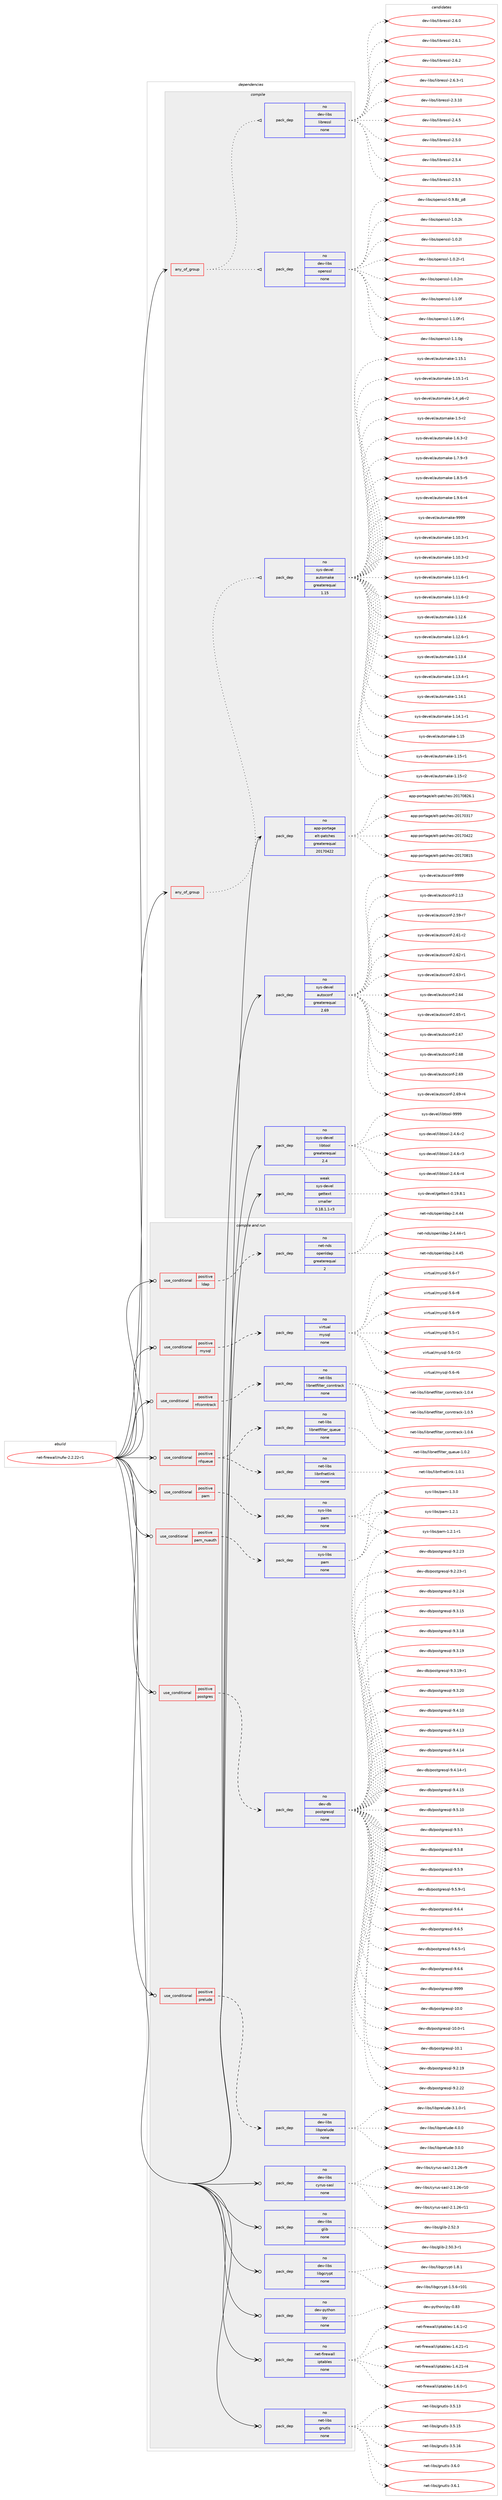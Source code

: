 digraph prolog {

# *************
# Graph options
# *************

newrank=true;
concentrate=true;
compound=true;
graph [rankdir=LR,fontname=Helvetica,fontsize=10,ranksep=1.5];#, ranksep=2.5, nodesep=0.2];
edge  [arrowhead=vee];
node  [fontname=Helvetica,fontsize=10];

# **********
# The ebuild
# **********

subgraph cluster_leftcol {
color=gray;
rank=same;
label=<<i>ebuild</i>>;
id [label="net-firewall/nufw-2.2.22-r1", color=red, width=4, href="../net-firewall/nufw-2.2.22-r1.svg"];
}

# ****************
# The dependencies
# ****************

subgraph cluster_midcol {
color=gray;
label=<<i>dependencies</i>>;
subgraph cluster_compile {
fillcolor="#eeeeee";
style=filled;
label=<<i>compile</i>>;
subgraph any6572 {
dependency408982 [label=<<TABLE BORDER="0" CELLBORDER="1" CELLSPACING="0" CELLPADDING="4"><TR><TD CELLPADDING="10">any_of_group</TD></TR></TABLE>>, shape=none, color=red];subgraph pack301026 {
dependency408983 [label=<<TABLE BORDER="0" CELLBORDER="1" CELLSPACING="0" CELLPADDING="4" WIDTH="220"><TR><TD ROWSPAN="6" CELLPADDING="30">pack_dep</TD></TR><TR><TD WIDTH="110">no</TD></TR><TR><TD>dev-libs</TD></TR><TR><TD>openssl</TD></TR><TR><TD>none</TD></TR><TR><TD></TD></TR></TABLE>>, shape=none, color=blue];
}
dependency408982:e -> dependency408983:w [weight=20,style="dotted",arrowhead="oinv"];
subgraph pack301027 {
dependency408984 [label=<<TABLE BORDER="0" CELLBORDER="1" CELLSPACING="0" CELLPADDING="4" WIDTH="220"><TR><TD ROWSPAN="6" CELLPADDING="30">pack_dep</TD></TR><TR><TD WIDTH="110">no</TD></TR><TR><TD>dev-libs</TD></TR><TR><TD>libressl</TD></TR><TR><TD>none</TD></TR><TR><TD></TD></TR></TABLE>>, shape=none, color=blue];
}
dependency408982:e -> dependency408984:w [weight=20,style="dotted",arrowhead="oinv"];
}
id:e -> dependency408982:w [weight=20,style="solid",arrowhead="vee"];
subgraph any6573 {
dependency408985 [label=<<TABLE BORDER="0" CELLBORDER="1" CELLSPACING="0" CELLPADDING="4"><TR><TD CELLPADDING="10">any_of_group</TD></TR></TABLE>>, shape=none, color=red];subgraph pack301028 {
dependency408986 [label=<<TABLE BORDER="0" CELLBORDER="1" CELLSPACING="0" CELLPADDING="4" WIDTH="220"><TR><TD ROWSPAN="6" CELLPADDING="30">pack_dep</TD></TR><TR><TD WIDTH="110">no</TD></TR><TR><TD>sys-devel</TD></TR><TR><TD>automake</TD></TR><TR><TD>greaterequal</TD></TR><TR><TD>1.15</TD></TR></TABLE>>, shape=none, color=blue];
}
dependency408985:e -> dependency408986:w [weight=20,style="dotted",arrowhead="oinv"];
}
id:e -> dependency408985:w [weight=20,style="solid",arrowhead="vee"];
subgraph pack301029 {
dependency408987 [label=<<TABLE BORDER="0" CELLBORDER="1" CELLSPACING="0" CELLPADDING="4" WIDTH="220"><TR><TD ROWSPAN="6" CELLPADDING="30">pack_dep</TD></TR><TR><TD WIDTH="110">no</TD></TR><TR><TD>app-portage</TD></TR><TR><TD>elt-patches</TD></TR><TR><TD>greaterequal</TD></TR><TR><TD>20170422</TD></TR></TABLE>>, shape=none, color=blue];
}
id:e -> dependency408987:w [weight=20,style="solid",arrowhead="vee"];
subgraph pack301030 {
dependency408988 [label=<<TABLE BORDER="0" CELLBORDER="1" CELLSPACING="0" CELLPADDING="4" WIDTH="220"><TR><TD ROWSPAN="6" CELLPADDING="30">pack_dep</TD></TR><TR><TD WIDTH="110">no</TD></TR><TR><TD>sys-devel</TD></TR><TR><TD>autoconf</TD></TR><TR><TD>greaterequal</TD></TR><TR><TD>2.69</TD></TR></TABLE>>, shape=none, color=blue];
}
id:e -> dependency408988:w [weight=20,style="solid",arrowhead="vee"];
subgraph pack301031 {
dependency408989 [label=<<TABLE BORDER="0" CELLBORDER="1" CELLSPACING="0" CELLPADDING="4" WIDTH="220"><TR><TD ROWSPAN="6" CELLPADDING="30">pack_dep</TD></TR><TR><TD WIDTH="110">no</TD></TR><TR><TD>sys-devel</TD></TR><TR><TD>libtool</TD></TR><TR><TD>greaterequal</TD></TR><TR><TD>2.4</TD></TR></TABLE>>, shape=none, color=blue];
}
id:e -> dependency408989:w [weight=20,style="solid",arrowhead="vee"];
subgraph pack301032 {
dependency408990 [label=<<TABLE BORDER="0" CELLBORDER="1" CELLSPACING="0" CELLPADDING="4" WIDTH="220"><TR><TD ROWSPAN="6" CELLPADDING="30">pack_dep</TD></TR><TR><TD WIDTH="110">weak</TD></TR><TR><TD>sys-devel</TD></TR><TR><TD>gettext</TD></TR><TR><TD>smaller</TD></TR><TR><TD>0.18.1.1-r3</TD></TR></TABLE>>, shape=none, color=blue];
}
id:e -> dependency408990:w [weight=20,style="solid",arrowhead="vee"];
}
subgraph cluster_compileandrun {
fillcolor="#eeeeee";
style=filled;
label=<<i>compile and run</i>>;
subgraph cond101196 {
dependency408991 [label=<<TABLE BORDER="0" CELLBORDER="1" CELLSPACING="0" CELLPADDING="4"><TR><TD ROWSPAN="3" CELLPADDING="10">use_conditional</TD></TR><TR><TD>positive</TD></TR><TR><TD>ldap</TD></TR></TABLE>>, shape=none, color=red];
subgraph pack301033 {
dependency408992 [label=<<TABLE BORDER="0" CELLBORDER="1" CELLSPACING="0" CELLPADDING="4" WIDTH="220"><TR><TD ROWSPAN="6" CELLPADDING="30">pack_dep</TD></TR><TR><TD WIDTH="110">no</TD></TR><TR><TD>net-nds</TD></TR><TR><TD>openldap</TD></TR><TR><TD>greaterequal</TD></TR><TR><TD>2</TD></TR></TABLE>>, shape=none, color=blue];
}
dependency408991:e -> dependency408992:w [weight=20,style="dashed",arrowhead="vee"];
}
id:e -> dependency408991:w [weight=20,style="solid",arrowhead="odotvee"];
subgraph cond101197 {
dependency408993 [label=<<TABLE BORDER="0" CELLBORDER="1" CELLSPACING="0" CELLPADDING="4"><TR><TD ROWSPAN="3" CELLPADDING="10">use_conditional</TD></TR><TR><TD>positive</TD></TR><TR><TD>mysql</TD></TR></TABLE>>, shape=none, color=red];
subgraph pack301034 {
dependency408994 [label=<<TABLE BORDER="0" CELLBORDER="1" CELLSPACING="0" CELLPADDING="4" WIDTH="220"><TR><TD ROWSPAN="6" CELLPADDING="30">pack_dep</TD></TR><TR><TD WIDTH="110">no</TD></TR><TR><TD>virtual</TD></TR><TR><TD>mysql</TD></TR><TR><TD>none</TD></TR><TR><TD></TD></TR></TABLE>>, shape=none, color=blue];
}
dependency408993:e -> dependency408994:w [weight=20,style="dashed",arrowhead="vee"];
}
id:e -> dependency408993:w [weight=20,style="solid",arrowhead="odotvee"];
subgraph cond101198 {
dependency408995 [label=<<TABLE BORDER="0" CELLBORDER="1" CELLSPACING="0" CELLPADDING="4"><TR><TD ROWSPAN="3" CELLPADDING="10">use_conditional</TD></TR><TR><TD>positive</TD></TR><TR><TD>nfconntrack</TD></TR></TABLE>>, shape=none, color=red];
subgraph pack301035 {
dependency408996 [label=<<TABLE BORDER="0" CELLBORDER="1" CELLSPACING="0" CELLPADDING="4" WIDTH="220"><TR><TD ROWSPAN="6" CELLPADDING="30">pack_dep</TD></TR><TR><TD WIDTH="110">no</TD></TR><TR><TD>net-libs</TD></TR><TR><TD>libnetfilter_conntrack</TD></TR><TR><TD>none</TD></TR><TR><TD></TD></TR></TABLE>>, shape=none, color=blue];
}
dependency408995:e -> dependency408996:w [weight=20,style="dashed",arrowhead="vee"];
}
id:e -> dependency408995:w [weight=20,style="solid",arrowhead="odotvee"];
subgraph cond101199 {
dependency408997 [label=<<TABLE BORDER="0" CELLBORDER="1" CELLSPACING="0" CELLPADDING="4"><TR><TD ROWSPAN="3" CELLPADDING="10">use_conditional</TD></TR><TR><TD>positive</TD></TR><TR><TD>nfqueue</TD></TR></TABLE>>, shape=none, color=red];
subgraph pack301036 {
dependency408998 [label=<<TABLE BORDER="0" CELLBORDER="1" CELLSPACING="0" CELLPADDING="4" WIDTH="220"><TR><TD ROWSPAN="6" CELLPADDING="30">pack_dep</TD></TR><TR><TD WIDTH="110">no</TD></TR><TR><TD>net-libs</TD></TR><TR><TD>libnfnetlink</TD></TR><TR><TD>none</TD></TR><TR><TD></TD></TR></TABLE>>, shape=none, color=blue];
}
dependency408997:e -> dependency408998:w [weight=20,style="dashed",arrowhead="vee"];
subgraph pack301037 {
dependency408999 [label=<<TABLE BORDER="0" CELLBORDER="1" CELLSPACING="0" CELLPADDING="4" WIDTH="220"><TR><TD ROWSPAN="6" CELLPADDING="30">pack_dep</TD></TR><TR><TD WIDTH="110">no</TD></TR><TR><TD>net-libs</TD></TR><TR><TD>libnetfilter_queue</TD></TR><TR><TD>none</TD></TR><TR><TD></TD></TR></TABLE>>, shape=none, color=blue];
}
dependency408997:e -> dependency408999:w [weight=20,style="dashed",arrowhead="vee"];
}
id:e -> dependency408997:w [weight=20,style="solid",arrowhead="odotvee"];
subgraph cond101200 {
dependency409000 [label=<<TABLE BORDER="0" CELLBORDER="1" CELLSPACING="0" CELLPADDING="4"><TR><TD ROWSPAN="3" CELLPADDING="10">use_conditional</TD></TR><TR><TD>positive</TD></TR><TR><TD>pam</TD></TR></TABLE>>, shape=none, color=red];
subgraph pack301038 {
dependency409001 [label=<<TABLE BORDER="0" CELLBORDER="1" CELLSPACING="0" CELLPADDING="4" WIDTH="220"><TR><TD ROWSPAN="6" CELLPADDING="30">pack_dep</TD></TR><TR><TD WIDTH="110">no</TD></TR><TR><TD>sys-libs</TD></TR><TR><TD>pam</TD></TR><TR><TD>none</TD></TR><TR><TD></TD></TR></TABLE>>, shape=none, color=blue];
}
dependency409000:e -> dependency409001:w [weight=20,style="dashed",arrowhead="vee"];
}
id:e -> dependency409000:w [weight=20,style="solid",arrowhead="odotvee"];
subgraph cond101201 {
dependency409002 [label=<<TABLE BORDER="0" CELLBORDER="1" CELLSPACING="0" CELLPADDING="4"><TR><TD ROWSPAN="3" CELLPADDING="10">use_conditional</TD></TR><TR><TD>positive</TD></TR><TR><TD>pam_nuauth</TD></TR></TABLE>>, shape=none, color=red];
subgraph pack301039 {
dependency409003 [label=<<TABLE BORDER="0" CELLBORDER="1" CELLSPACING="0" CELLPADDING="4" WIDTH="220"><TR><TD ROWSPAN="6" CELLPADDING="30">pack_dep</TD></TR><TR><TD WIDTH="110">no</TD></TR><TR><TD>sys-libs</TD></TR><TR><TD>pam</TD></TR><TR><TD>none</TD></TR><TR><TD></TD></TR></TABLE>>, shape=none, color=blue];
}
dependency409002:e -> dependency409003:w [weight=20,style="dashed",arrowhead="vee"];
}
id:e -> dependency409002:w [weight=20,style="solid",arrowhead="odotvee"];
subgraph cond101202 {
dependency409004 [label=<<TABLE BORDER="0" CELLBORDER="1" CELLSPACING="0" CELLPADDING="4"><TR><TD ROWSPAN="3" CELLPADDING="10">use_conditional</TD></TR><TR><TD>positive</TD></TR><TR><TD>postgres</TD></TR></TABLE>>, shape=none, color=red];
subgraph pack301040 {
dependency409005 [label=<<TABLE BORDER="0" CELLBORDER="1" CELLSPACING="0" CELLPADDING="4" WIDTH="220"><TR><TD ROWSPAN="6" CELLPADDING="30">pack_dep</TD></TR><TR><TD WIDTH="110">no</TD></TR><TR><TD>dev-db</TD></TR><TR><TD>postgresql</TD></TR><TR><TD>none</TD></TR><TR><TD></TD></TR></TABLE>>, shape=none, color=blue];
}
dependency409004:e -> dependency409005:w [weight=20,style="dashed",arrowhead="vee"];
}
id:e -> dependency409004:w [weight=20,style="solid",arrowhead="odotvee"];
subgraph cond101203 {
dependency409006 [label=<<TABLE BORDER="0" CELLBORDER="1" CELLSPACING="0" CELLPADDING="4"><TR><TD ROWSPAN="3" CELLPADDING="10">use_conditional</TD></TR><TR><TD>positive</TD></TR><TR><TD>prelude</TD></TR></TABLE>>, shape=none, color=red];
subgraph pack301041 {
dependency409007 [label=<<TABLE BORDER="0" CELLBORDER="1" CELLSPACING="0" CELLPADDING="4" WIDTH="220"><TR><TD ROWSPAN="6" CELLPADDING="30">pack_dep</TD></TR><TR><TD WIDTH="110">no</TD></TR><TR><TD>dev-libs</TD></TR><TR><TD>libprelude</TD></TR><TR><TD>none</TD></TR><TR><TD></TD></TR></TABLE>>, shape=none, color=blue];
}
dependency409006:e -> dependency409007:w [weight=20,style="dashed",arrowhead="vee"];
}
id:e -> dependency409006:w [weight=20,style="solid",arrowhead="odotvee"];
subgraph pack301042 {
dependency409008 [label=<<TABLE BORDER="0" CELLBORDER="1" CELLSPACING="0" CELLPADDING="4" WIDTH="220"><TR><TD ROWSPAN="6" CELLPADDING="30">pack_dep</TD></TR><TR><TD WIDTH="110">no</TD></TR><TR><TD>dev-libs</TD></TR><TR><TD>cyrus-sasl</TD></TR><TR><TD>none</TD></TR><TR><TD></TD></TR></TABLE>>, shape=none, color=blue];
}
id:e -> dependency409008:w [weight=20,style="solid",arrowhead="odotvee"];
subgraph pack301043 {
dependency409009 [label=<<TABLE BORDER="0" CELLBORDER="1" CELLSPACING="0" CELLPADDING="4" WIDTH="220"><TR><TD ROWSPAN="6" CELLPADDING="30">pack_dep</TD></TR><TR><TD WIDTH="110">no</TD></TR><TR><TD>dev-libs</TD></TR><TR><TD>glib</TD></TR><TR><TD>none</TD></TR><TR><TD></TD></TR></TABLE>>, shape=none, color=blue];
}
id:e -> dependency409009:w [weight=20,style="solid",arrowhead="odotvee"];
subgraph pack301044 {
dependency409010 [label=<<TABLE BORDER="0" CELLBORDER="1" CELLSPACING="0" CELLPADDING="4" WIDTH="220"><TR><TD ROWSPAN="6" CELLPADDING="30">pack_dep</TD></TR><TR><TD WIDTH="110">no</TD></TR><TR><TD>dev-libs</TD></TR><TR><TD>libgcrypt</TD></TR><TR><TD>none</TD></TR><TR><TD></TD></TR></TABLE>>, shape=none, color=blue];
}
id:e -> dependency409010:w [weight=20,style="solid",arrowhead="odotvee"];
subgraph pack301045 {
dependency409011 [label=<<TABLE BORDER="0" CELLBORDER="1" CELLSPACING="0" CELLPADDING="4" WIDTH="220"><TR><TD ROWSPAN="6" CELLPADDING="30">pack_dep</TD></TR><TR><TD WIDTH="110">no</TD></TR><TR><TD>dev-python</TD></TR><TR><TD>ipy</TD></TR><TR><TD>none</TD></TR><TR><TD></TD></TR></TABLE>>, shape=none, color=blue];
}
id:e -> dependency409011:w [weight=20,style="solid",arrowhead="odotvee"];
subgraph pack301046 {
dependency409012 [label=<<TABLE BORDER="0" CELLBORDER="1" CELLSPACING="0" CELLPADDING="4" WIDTH="220"><TR><TD ROWSPAN="6" CELLPADDING="30">pack_dep</TD></TR><TR><TD WIDTH="110">no</TD></TR><TR><TD>net-firewall</TD></TR><TR><TD>iptables</TD></TR><TR><TD>none</TD></TR><TR><TD></TD></TR></TABLE>>, shape=none, color=blue];
}
id:e -> dependency409012:w [weight=20,style="solid",arrowhead="odotvee"];
subgraph pack301047 {
dependency409013 [label=<<TABLE BORDER="0" CELLBORDER="1" CELLSPACING="0" CELLPADDING="4" WIDTH="220"><TR><TD ROWSPAN="6" CELLPADDING="30">pack_dep</TD></TR><TR><TD WIDTH="110">no</TD></TR><TR><TD>net-libs</TD></TR><TR><TD>gnutls</TD></TR><TR><TD>none</TD></TR><TR><TD></TD></TR></TABLE>>, shape=none, color=blue];
}
id:e -> dependency409013:w [weight=20,style="solid",arrowhead="odotvee"];
}
subgraph cluster_run {
fillcolor="#eeeeee";
style=filled;
label=<<i>run</i>>;
}
}

# **************
# The candidates
# **************

subgraph cluster_choices {
rank=same;
color=gray;
label=<<i>candidates</i>>;

subgraph choice301026 {
color=black;
nodesep=1;
choice1001011184510810598115471111121011101151151084548465746561229511256 [label="dev-libs/openssl-0.9.8z_p8", color=red, width=4,href="../dev-libs/openssl-0.9.8z_p8.svg"];
choice100101118451081059811547111112101110115115108454946484650107 [label="dev-libs/openssl-1.0.2k", color=red, width=4,href="../dev-libs/openssl-1.0.2k.svg"];
choice100101118451081059811547111112101110115115108454946484650108 [label="dev-libs/openssl-1.0.2l", color=red, width=4,href="../dev-libs/openssl-1.0.2l.svg"];
choice1001011184510810598115471111121011101151151084549464846501084511449 [label="dev-libs/openssl-1.0.2l-r1", color=red, width=4,href="../dev-libs/openssl-1.0.2l-r1.svg"];
choice100101118451081059811547111112101110115115108454946484650109 [label="dev-libs/openssl-1.0.2m", color=red, width=4,href="../dev-libs/openssl-1.0.2m.svg"];
choice100101118451081059811547111112101110115115108454946494648102 [label="dev-libs/openssl-1.1.0f", color=red, width=4,href="../dev-libs/openssl-1.1.0f.svg"];
choice1001011184510810598115471111121011101151151084549464946481024511449 [label="dev-libs/openssl-1.1.0f-r1", color=red, width=4,href="../dev-libs/openssl-1.1.0f-r1.svg"];
choice100101118451081059811547111112101110115115108454946494648103 [label="dev-libs/openssl-1.1.0g", color=red, width=4,href="../dev-libs/openssl-1.1.0g.svg"];
dependency408983:e -> choice1001011184510810598115471111121011101151151084548465746561229511256:w [style=dotted,weight="100"];
dependency408983:e -> choice100101118451081059811547111112101110115115108454946484650107:w [style=dotted,weight="100"];
dependency408983:e -> choice100101118451081059811547111112101110115115108454946484650108:w [style=dotted,weight="100"];
dependency408983:e -> choice1001011184510810598115471111121011101151151084549464846501084511449:w [style=dotted,weight="100"];
dependency408983:e -> choice100101118451081059811547111112101110115115108454946484650109:w [style=dotted,weight="100"];
dependency408983:e -> choice100101118451081059811547111112101110115115108454946494648102:w [style=dotted,weight="100"];
dependency408983:e -> choice1001011184510810598115471111121011101151151084549464946481024511449:w [style=dotted,weight="100"];
dependency408983:e -> choice100101118451081059811547111112101110115115108454946494648103:w [style=dotted,weight="100"];
}
subgraph choice301027 {
color=black;
nodesep=1;
choice1001011184510810598115471081059811410111511510845504651464948 [label="dev-libs/libressl-2.3.10", color=red, width=4,href="../dev-libs/libressl-2.3.10.svg"];
choice10010111845108105981154710810598114101115115108455046524653 [label="dev-libs/libressl-2.4.5", color=red, width=4,href="../dev-libs/libressl-2.4.5.svg"];
choice10010111845108105981154710810598114101115115108455046534648 [label="dev-libs/libressl-2.5.0", color=red, width=4,href="../dev-libs/libressl-2.5.0.svg"];
choice10010111845108105981154710810598114101115115108455046534652 [label="dev-libs/libressl-2.5.4", color=red, width=4,href="../dev-libs/libressl-2.5.4.svg"];
choice10010111845108105981154710810598114101115115108455046534653 [label="dev-libs/libressl-2.5.5", color=red, width=4,href="../dev-libs/libressl-2.5.5.svg"];
choice10010111845108105981154710810598114101115115108455046544648 [label="dev-libs/libressl-2.6.0", color=red, width=4,href="../dev-libs/libressl-2.6.0.svg"];
choice10010111845108105981154710810598114101115115108455046544649 [label="dev-libs/libressl-2.6.1", color=red, width=4,href="../dev-libs/libressl-2.6.1.svg"];
choice10010111845108105981154710810598114101115115108455046544650 [label="dev-libs/libressl-2.6.2", color=red, width=4,href="../dev-libs/libressl-2.6.2.svg"];
choice100101118451081059811547108105981141011151151084550465446514511449 [label="dev-libs/libressl-2.6.3-r1", color=red, width=4,href="../dev-libs/libressl-2.6.3-r1.svg"];
dependency408984:e -> choice1001011184510810598115471081059811410111511510845504651464948:w [style=dotted,weight="100"];
dependency408984:e -> choice10010111845108105981154710810598114101115115108455046524653:w [style=dotted,weight="100"];
dependency408984:e -> choice10010111845108105981154710810598114101115115108455046534648:w [style=dotted,weight="100"];
dependency408984:e -> choice10010111845108105981154710810598114101115115108455046534652:w [style=dotted,weight="100"];
dependency408984:e -> choice10010111845108105981154710810598114101115115108455046534653:w [style=dotted,weight="100"];
dependency408984:e -> choice10010111845108105981154710810598114101115115108455046544648:w [style=dotted,weight="100"];
dependency408984:e -> choice10010111845108105981154710810598114101115115108455046544649:w [style=dotted,weight="100"];
dependency408984:e -> choice10010111845108105981154710810598114101115115108455046544650:w [style=dotted,weight="100"];
dependency408984:e -> choice100101118451081059811547108105981141011151151084550465446514511449:w [style=dotted,weight="100"];
}
subgraph choice301028 {
color=black;
nodesep=1;
choice11512111545100101118101108479711711611110997107101454946494846514511449 [label="sys-devel/automake-1.10.3-r1", color=red, width=4,href="../sys-devel/automake-1.10.3-r1.svg"];
choice11512111545100101118101108479711711611110997107101454946494846514511450 [label="sys-devel/automake-1.10.3-r2", color=red, width=4,href="../sys-devel/automake-1.10.3-r2.svg"];
choice11512111545100101118101108479711711611110997107101454946494946544511449 [label="sys-devel/automake-1.11.6-r1", color=red, width=4,href="../sys-devel/automake-1.11.6-r1.svg"];
choice11512111545100101118101108479711711611110997107101454946494946544511450 [label="sys-devel/automake-1.11.6-r2", color=red, width=4,href="../sys-devel/automake-1.11.6-r2.svg"];
choice1151211154510010111810110847971171161111099710710145494649504654 [label="sys-devel/automake-1.12.6", color=red, width=4,href="../sys-devel/automake-1.12.6.svg"];
choice11512111545100101118101108479711711611110997107101454946495046544511449 [label="sys-devel/automake-1.12.6-r1", color=red, width=4,href="../sys-devel/automake-1.12.6-r1.svg"];
choice1151211154510010111810110847971171161111099710710145494649514652 [label="sys-devel/automake-1.13.4", color=red, width=4,href="../sys-devel/automake-1.13.4.svg"];
choice11512111545100101118101108479711711611110997107101454946495146524511449 [label="sys-devel/automake-1.13.4-r1", color=red, width=4,href="../sys-devel/automake-1.13.4-r1.svg"];
choice1151211154510010111810110847971171161111099710710145494649524649 [label="sys-devel/automake-1.14.1", color=red, width=4,href="../sys-devel/automake-1.14.1.svg"];
choice11512111545100101118101108479711711611110997107101454946495246494511449 [label="sys-devel/automake-1.14.1-r1", color=red, width=4,href="../sys-devel/automake-1.14.1-r1.svg"];
choice115121115451001011181011084797117116111109971071014549464953 [label="sys-devel/automake-1.15", color=red, width=4,href="../sys-devel/automake-1.15.svg"];
choice1151211154510010111810110847971171161111099710710145494649534511449 [label="sys-devel/automake-1.15-r1", color=red, width=4,href="../sys-devel/automake-1.15-r1.svg"];
choice1151211154510010111810110847971171161111099710710145494649534511450 [label="sys-devel/automake-1.15-r2", color=red, width=4,href="../sys-devel/automake-1.15-r2.svg"];
choice1151211154510010111810110847971171161111099710710145494649534649 [label="sys-devel/automake-1.15.1", color=red, width=4,href="../sys-devel/automake-1.15.1.svg"];
choice11512111545100101118101108479711711611110997107101454946495346494511449 [label="sys-devel/automake-1.15.1-r1", color=red, width=4,href="../sys-devel/automake-1.15.1-r1.svg"];
choice115121115451001011181011084797117116111109971071014549465295112544511450 [label="sys-devel/automake-1.4_p6-r2", color=red, width=4,href="../sys-devel/automake-1.4_p6-r2.svg"];
choice11512111545100101118101108479711711611110997107101454946534511450 [label="sys-devel/automake-1.5-r2", color=red, width=4,href="../sys-devel/automake-1.5-r2.svg"];
choice115121115451001011181011084797117116111109971071014549465446514511450 [label="sys-devel/automake-1.6.3-r2", color=red, width=4,href="../sys-devel/automake-1.6.3-r2.svg"];
choice115121115451001011181011084797117116111109971071014549465546574511451 [label="sys-devel/automake-1.7.9-r3", color=red, width=4,href="../sys-devel/automake-1.7.9-r3.svg"];
choice115121115451001011181011084797117116111109971071014549465646534511453 [label="sys-devel/automake-1.8.5-r5", color=red, width=4,href="../sys-devel/automake-1.8.5-r5.svg"];
choice115121115451001011181011084797117116111109971071014549465746544511452 [label="sys-devel/automake-1.9.6-r4", color=red, width=4,href="../sys-devel/automake-1.9.6-r4.svg"];
choice115121115451001011181011084797117116111109971071014557575757 [label="sys-devel/automake-9999", color=red, width=4,href="../sys-devel/automake-9999.svg"];
dependency408986:e -> choice11512111545100101118101108479711711611110997107101454946494846514511449:w [style=dotted,weight="100"];
dependency408986:e -> choice11512111545100101118101108479711711611110997107101454946494846514511450:w [style=dotted,weight="100"];
dependency408986:e -> choice11512111545100101118101108479711711611110997107101454946494946544511449:w [style=dotted,weight="100"];
dependency408986:e -> choice11512111545100101118101108479711711611110997107101454946494946544511450:w [style=dotted,weight="100"];
dependency408986:e -> choice1151211154510010111810110847971171161111099710710145494649504654:w [style=dotted,weight="100"];
dependency408986:e -> choice11512111545100101118101108479711711611110997107101454946495046544511449:w [style=dotted,weight="100"];
dependency408986:e -> choice1151211154510010111810110847971171161111099710710145494649514652:w [style=dotted,weight="100"];
dependency408986:e -> choice11512111545100101118101108479711711611110997107101454946495146524511449:w [style=dotted,weight="100"];
dependency408986:e -> choice1151211154510010111810110847971171161111099710710145494649524649:w [style=dotted,weight="100"];
dependency408986:e -> choice11512111545100101118101108479711711611110997107101454946495246494511449:w [style=dotted,weight="100"];
dependency408986:e -> choice115121115451001011181011084797117116111109971071014549464953:w [style=dotted,weight="100"];
dependency408986:e -> choice1151211154510010111810110847971171161111099710710145494649534511449:w [style=dotted,weight="100"];
dependency408986:e -> choice1151211154510010111810110847971171161111099710710145494649534511450:w [style=dotted,weight="100"];
dependency408986:e -> choice1151211154510010111810110847971171161111099710710145494649534649:w [style=dotted,weight="100"];
dependency408986:e -> choice11512111545100101118101108479711711611110997107101454946495346494511449:w [style=dotted,weight="100"];
dependency408986:e -> choice115121115451001011181011084797117116111109971071014549465295112544511450:w [style=dotted,weight="100"];
dependency408986:e -> choice11512111545100101118101108479711711611110997107101454946534511450:w [style=dotted,weight="100"];
dependency408986:e -> choice115121115451001011181011084797117116111109971071014549465446514511450:w [style=dotted,weight="100"];
dependency408986:e -> choice115121115451001011181011084797117116111109971071014549465546574511451:w [style=dotted,weight="100"];
dependency408986:e -> choice115121115451001011181011084797117116111109971071014549465646534511453:w [style=dotted,weight="100"];
dependency408986:e -> choice115121115451001011181011084797117116111109971071014549465746544511452:w [style=dotted,weight="100"];
dependency408986:e -> choice115121115451001011181011084797117116111109971071014557575757:w [style=dotted,weight="100"];
}
subgraph choice301029 {
color=black;
nodesep=1;
choice97112112451121111141169710310147101108116451129711699104101115455048495548514955 [label="app-portage/elt-patches-20170317", color=red, width=4,href="../app-portage/elt-patches-20170317.svg"];
choice97112112451121111141169710310147101108116451129711699104101115455048495548525050 [label="app-portage/elt-patches-20170422", color=red, width=4,href="../app-portage/elt-patches-20170422.svg"];
choice97112112451121111141169710310147101108116451129711699104101115455048495548564953 [label="app-portage/elt-patches-20170815", color=red, width=4,href="../app-portage/elt-patches-20170815.svg"];
choice971121124511211111411697103101471011081164511297116991041011154550484955485650544649 [label="app-portage/elt-patches-20170826.1", color=red, width=4,href="../app-portage/elt-patches-20170826.1.svg"];
dependency408987:e -> choice97112112451121111141169710310147101108116451129711699104101115455048495548514955:w [style=dotted,weight="100"];
dependency408987:e -> choice97112112451121111141169710310147101108116451129711699104101115455048495548525050:w [style=dotted,weight="100"];
dependency408987:e -> choice97112112451121111141169710310147101108116451129711699104101115455048495548564953:w [style=dotted,weight="100"];
dependency408987:e -> choice971121124511211111411697103101471011081164511297116991041011154550484955485650544649:w [style=dotted,weight="100"];
}
subgraph choice301030 {
color=black;
nodesep=1;
choice115121115451001011181011084797117116111991111101024550464951 [label="sys-devel/autoconf-2.13", color=red, width=4,href="../sys-devel/autoconf-2.13.svg"];
choice1151211154510010111810110847971171161119911111010245504653574511455 [label="sys-devel/autoconf-2.59-r7", color=red, width=4,href="../sys-devel/autoconf-2.59-r7.svg"];
choice1151211154510010111810110847971171161119911111010245504654494511450 [label="sys-devel/autoconf-2.61-r2", color=red, width=4,href="../sys-devel/autoconf-2.61-r2.svg"];
choice1151211154510010111810110847971171161119911111010245504654504511449 [label="sys-devel/autoconf-2.62-r1", color=red, width=4,href="../sys-devel/autoconf-2.62-r1.svg"];
choice1151211154510010111810110847971171161119911111010245504654514511449 [label="sys-devel/autoconf-2.63-r1", color=red, width=4,href="../sys-devel/autoconf-2.63-r1.svg"];
choice115121115451001011181011084797117116111991111101024550465452 [label="sys-devel/autoconf-2.64", color=red, width=4,href="../sys-devel/autoconf-2.64.svg"];
choice1151211154510010111810110847971171161119911111010245504654534511449 [label="sys-devel/autoconf-2.65-r1", color=red, width=4,href="../sys-devel/autoconf-2.65-r1.svg"];
choice115121115451001011181011084797117116111991111101024550465455 [label="sys-devel/autoconf-2.67", color=red, width=4,href="../sys-devel/autoconf-2.67.svg"];
choice115121115451001011181011084797117116111991111101024550465456 [label="sys-devel/autoconf-2.68", color=red, width=4,href="../sys-devel/autoconf-2.68.svg"];
choice115121115451001011181011084797117116111991111101024550465457 [label="sys-devel/autoconf-2.69", color=red, width=4,href="../sys-devel/autoconf-2.69.svg"];
choice1151211154510010111810110847971171161119911111010245504654574511452 [label="sys-devel/autoconf-2.69-r4", color=red, width=4,href="../sys-devel/autoconf-2.69-r4.svg"];
choice115121115451001011181011084797117116111991111101024557575757 [label="sys-devel/autoconf-9999", color=red, width=4,href="../sys-devel/autoconf-9999.svg"];
dependency408988:e -> choice115121115451001011181011084797117116111991111101024550464951:w [style=dotted,weight="100"];
dependency408988:e -> choice1151211154510010111810110847971171161119911111010245504653574511455:w [style=dotted,weight="100"];
dependency408988:e -> choice1151211154510010111810110847971171161119911111010245504654494511450:w [style=dotted,weight="100"];
dependency408988:e -> choice1151211154510010111810110847971171161119911111010245504654504511449:w [style=dotted,weight="100"];
dependency408988:e -> choice1151211154510010111810110847971171161119911111010245504654514511449:w [style=dotted,weight="100"];
dependency408988:e -> choice115121115451001011181011084797117116111991111101024550465452:w [style=dotted,weight="100"];
dependency408988:e -> choice1151211154510010111810110847971171161119911111010245504654534511449:w [style=dotted,weight="100"];
dependency408988:e -> choice115121115451001011181011084797117116111991111101024550465455:w [style=dotted,weight="100"];
dependency408988:e -> choice115121115451001011181011084797117116111991111101024550465456:w [style=dotted,weight="100"];
dependency408988:e -> choice115121115451001011181011084797117116111991111101024550465457:w [style=dotted,weight="100"];
dependency408988:e -> choice1151211154510010111810110847971171161119911111010245504654574511452:w [style=dotted,weight="100"];
dependency408988:e -> choice115121115451001011181011084797117116111991111101024557575757:w [style=dotted,weight="100"];
}
subgraph choice301031 {
color=black;
nodesep=1;
choice1151211154510010111810110847108105981161111111084550465246544511450 [label="sys-devel/libtool-2.4.6-r2", color=red, width=4,href="../sys-devel/libtool-2.4.6-r2.svg"];
choice1151211154510010111810110847108105981161111111084550465246544511451 [label="sys-devel/libtool-2.4.6-r3", color=red, width=4,href="../sys-devel/libtool-2.4.6-r3.svg"];
choice1151211154510010111810110847108105981161111111084550465246544511452 [label="sys-devel/libtool-2.4.6-r4", color=red, width=4,href="../sys-devel/libtool-2.4.6-r4.svg"];
choice1151211154510010111810110847108105981161111111084557575757 [label="sys-devel/libtool-9999", color=red, width=4,href="../sys-devel/libtool-9999.svg"];
dependency408989:e -> choice1151211154510010111810110847108105981161111111084550465246544511450:w [style=dotted,weight="100"];
dependency408989:e -> choice1151211154510010111810110847108105981161111111084550465246544511451:w [style=dotted,weight="100"];
dependency408989:e -> choice1151211154510010111810110847108105981161111111084550465246544511452:w [style=dotted,weight="100"];
dependency408989:e -> choice1151211154510010111810110847108105981161111111084557575757:w [style=dotted,weight="100"];
}
subgraph choice301032 {
color=black;
nodesep=1;
choice1151211154510010111810110847103101116116101120116454846495746564649 [label="sys-devel/gettext-0.19.8.1", color=red, width=4,href="../sys-devel/gettext-0.19.8.1.svg"];
dependency408990:e -> choice1151211154510010111810110847103101116116101120116454846495746564649:w [style=dotted,weight="100"];
}
subgraph choice301033 {
color=black;
nodesep=1;
choice11010111645110100115471111121011101081009711245504652465252 [label="net-nds/openldap-2.4.44", color=red, width=4,href="../net-nds/openldap-2.4.44.svg"];
choice110101116451101001154711111210111010810097112455046524652524511449 [label="net-nds/openldap-2.4.44-r1", color=red, width=4,href="../net-nds/openldap-2.4.44-r1.svg"];
choice11010111645110100115471111121011101081009711245504652465253 [label="net-nds/openldap-2.4.45", color=red, width=4,href="../net-nds/openldap-2.4.45.svg"];
dependency408992:e -> choice11010111645110100115471111121011101081009711245504652465252:w [style=dotted,weight="100"];
dependency408992:e -> choice110101116451101001154711111210111010810097112455046524652524511449:w [style=dotted,weight="100"];
dependency408992:e -> choice11010111645110100115471111121011101081009711245504652465253:w [style=dotted,weight="100"];
}
subgraph choice301034 {
color=black;
nodesep=1;
choice1181051141161179710847109121115113108455346534511449 [label="virtual/mysql-5.5-r1", color=red, width=4,href="../virtual/mysql-5.5-r1.svg"];
choice118105114116117971084710912111511310845534654451144948 [label="virtual/mysql-5.6-r10", color=red, width=4,href="../virtual/mysql-5.6-r10.svg"];
choice1181051141161179710847109121115113108455346544511454 [label="virtual/mysql-5.6-r6", color=red, width=4,href="../virtual/mysql-5.6-r6.svg"];
choice1181051141161179710847109121115113108455346544511455 [label="virtual/mysql-5.6-r7", color=red, width=4,href="../virtual/mysql-5.6-r7.svg"];
choice1181051141161179710847109121115113108455346544511456 [label="virtual/mysql-5.6-r8", color=red, width=4,href="../virtual/mysql-5.6-r8.svg"];
choice1181051141161179710847109121115113108455346544511457 [label="virtual/mysql-5.6-r9", color=red, width=4,href="../virtual/mysql-5.6-r9.svg"];
dependency408994:e -> choice1181051141161179710847109121115113108455346534511449:w [style=dotted,weight="100"];
dependency408994:e -> choice118105114116117971084710912111511310845534654451144948:w [style=dotted,weight="100"];
dependency408994:e -> choice1181051141161179710847109121115113108455346544511454:w [style=dotted,weight="100"];
dependency408994:e -> choice1181051141161179710847109121115113108455346544511455:w [style=dotted,weight="100"];
dependency408994:e -> choice1181051141161179710847109121115113108455346544511456:w [style=dotted,weight="100"];
dependency408994:e -> choice1181051141161179710847109121115113108455346544511457:w [style=dotted,weight="100"];
}
subgraph choice301035 {
color=black;
nodesep=1;
choice1101011164510810598115471081059811010111610210510811610111495991111101101161149799107454946484652 [label="net-libs/libnetfilter_conntrack-1.0.4", color=red, width=4,href="../net-libs/libnetfilter_conntrack-1.0.4.svg"];
choice1101011164510810598115471081059811010111610210510811610111495991111101101161149799107454946484653 [label="net-libs/libnetfilter_conntrack-1.0.5", color=red, width=4,href="../net-libs/libnetfilter_conntrack-1.0.5.svg"];
choice1101011164510810598115471081059811010111610210510811610111495991111101101161149799107454946484654 [label="net-libs/libnetfilter_conntrack-1.0.6", color=red, width=4,href="../net-libs/libnetfilter_conntrack-1.0.6.svg"];
dependency408996:e -> choice1101011164510810598115471081059811010111610210510811610111495991111101101161149799107454946484652:w [style=dotted,weight="100"];
dependency408996:e -> choice1101011164510810598115471081059811010111610210510811610111495991111101101161149799107454946484653:w [style=dotted,weight="100"];
dependency408996:e -> choice1101011164510810598115471081059811010111610210510811610111495991111101101161149799107454946484654:w [style=dotted,weight="100"];
}
subgraph choice301036 {
color=black;
nodesep=1;
choice11010111645108105981154710810598110102110101116108105110107454946484649 [label="net-libs/libnfnetlink-1.0.1", color=red, width=4,href="../net-libs/libnfnetlink-1.0.1.svg"];
dependency408998:e -> choice11010111645108105981154710810598110102110101116108105110107454946484649:w [style=dotted,weight="100"];
}
subgraph choice301037 {
color=black;
nodesep=1;
choice1101011164510810598115471081059811010111610210510811610111495113117101117101454946484650 [label="net-libs/libnetfilter_queue-1.0.2", color=red, width=4,href="../net-libs/libnetfilter_queue-1.0.2.svg"];
dependency408999:e -> choice1101011164510810598115471081059811010111610210510811610111495113117101117101454946484650:w [style=dotted,weight="100"];
}
subgraph choice301038 {
color=black;
nodesep=1;
choice11512111545108105981154711297109454946504649 [label="sys-libs/pam-1.2.1", color=red, width=4,href="../sys-libs/pam-1.2.1.svg"];
choice115121115451081059811547112971094549465046494511449 [label="sys-libs/pam-1.2.1-r1", color=red, width=4,href="../sys-libs/pam-1.2.1-r1.svg"];
choice11512111545108105981154711297109454946514648 [label="sys-libs/pam-1.3.0", color=red, width=4,href="../sys-libs/pam-1.3.0.svg"];
dependency409001:e -> choice11512111545108105981154711297109454946504649:w [style=dotted,weight="100"];
dependency409001:e -> choice115121115451081059811547112971094549465046494511449:w [style=dotted,weight="100"];
dependency409001:e -> choice11512111545108105981154711297109454946514648:w [style=dotted,weight="100"];
}
subgraph choice301039 {
color=black;
nodesep=1;
choice11512111545108105981154711297109454946504649 [label="sys-libs/pam-1.2.1", color=red, width=4,href="../sys-libs/pam-1.2.1.svg"];
choice115121115451081059811547112971094549465046494511449 [label="sys-libs/pam-1.2.1-r1", color=red, width=4,href="../sys-libs/pam-1.2.1-r1.svg"];
choice11512111545108105981154711297109454946514648 [label="sys-libs/pam-1.3.0", color=red, width=4,href="../sys-libs/pam-1.3.0.svg"];
dependency409003:e -> choice11512111545108105981154711297109454946504649:w [style=dotted,weight="100"];
dependency409003:e -> choice115121115451081059811547112971094549465046494511449:w [style=dotted,weight="100"];
dependency409003:e -> choice11512111545108105981154711297109454946514648:w [style=dotted,weight="100"];
}
subgraph choice301040 {
color=black;
nodesep=1;
choice1001011184510098471121111151161031141011151131084549484648 [label="dev-db/postgresql-10.0", color=red, width=4,href="../dev-db/postgresql-10.0.svg"];
choice10010111845100984711211111511610311410111511310845494846484511449 [label="dev-db/postgresql-10.0-r1", color=red, width=4,href="../dev-db/postgresql-10.0-r1.svg"];
choice1001011184510098471121111151161031141011151131084549484649 [label="dev-db/postgresql-10.1", color=red, width=4,href="../dev-db/postgresql-10.1.svg"];
choice10010111845100984711211111511610311410111511310845574650464957 [label="dev-db/postgresql-9.2.19", color=red, width=4,href="../dev-db/postgresql-9.2.19.svg"];
choice10010111845100984711211111511610311410111511310845574650465050 [label="dev-db/postgresql-9.2.22", color=red, width=4,href="../dev-db/postgresql-9.2.22.svg"];
choice10010111845100984711211111511610311410111511310845574650465051 [label="dev-db/postgresql-9.2.23", color=red, width=4,href="../dev-db/postgresql-9.2.23.svg"];
choice100101118451009847112111115116103114101115113108455746504650514511449 [label="dev-db/postgresql-9.2.23-r1", color=red, width=4,href="../dev-db/postgresql-9.2.23-r1.svg"];
choice10010111845100984711211111511610311410111511310845574650465052 [label="dev-db/postgresql-9.2.24", color=red, width=4,href="../dev-db/postgresql-9.2.24.svg"];
choice10010111845100984711211111511610311410111511310845574651464953 [label="dev-db/postgresql-9.3.15", color=red, width=4,href="../dev-db/postgresql-9.3.15.svg"];
choice10010111845100984711211111511610311410111511310845574651464956 [label="dev-db/postgresql-9.3.18", color=red, width=4,href="../dev-db/postgresql-9.3.18.svg"];
choice10010111845100984711211111511610311410111511310845574651464957 [label="dev-db/postgresql-9.3.19", color=red, width=4,href="../dev-db/postgresql-9.3.19.svg"];
choice100101118451009847112111115116103114101115113108455746514649574511449 [label="dev-db/postgresql-9.3.19-r1", color=red, width=4,href="../dev-db/postgresql-9.3.19-r1.svg"];
choice10010111845100984711211111511610311410111511310845574651465048 [label="dev-db/postgresql-9.3.20", color=red, width=4,href="../dev-db/postgresql-9.3.20.svg"];
choice10010111845100984711211111511610311410111511310845574652464948 [label="dev-db/postgresql-9.4.10", color=red, width=4,href="../dev-db/postgresql-9.4.10.svg"];
choice10010111845100984711211111511610311410111511310845574652464951 [label="dev-db/postgresql-9.4.13", color=red, width=4,href="../dev-db/postgresql-9.4.13.svg"];
choice10010111845100984711211111511610311410111511310845574652464952 [label="dev-db/postgresql-9.4.14", color=red, width=4,href="../dev-db/postgresql-9.4.14.svg"];
choice100101118451009847112111115116103114101115113108455746524649524511449 [label="dev-db/postgresql-9.4.14-r1", color=red, width=4,href="../dev-db/postgresql-9.4.14-r1.svg"];
choice10010111845100984711211111511610311410111511310845574652464953 [label="dev-db/postgresql-9.4.15", color=red, width=4,href="../dev-db/postgresql-9.4.15.svg"];
choice10010111845100984711211111511610311410111511310845574653464948 [label="dev-db/postgresql-9.5.10", color=red, width=4,href="../dev-db/postgresql-9.5.10.svg"];
choice100101118451009847112111115116103114101115113108455746534653 [label="dev-db/postgresql-9.5.5", color=red, width=4,href="../dev-db/postgresql-9.5.5.svg"];
choice100101118451009847112111115116103114101115113108455746534656 [label="dev-db/postgresql-9.5.8", color=red, width=4,href="../dev-db/postgresql-9.5.8.svg"];
choice100101118451009847112111115116103114101115113108455746534657 [label="dev-db/postgresql-9.5.9", color=red, width=4,href="../dev-db/postgresql-9.5.9.svg"];
choice1001011184510098471121111151161031141011151131084557465346574511449 [label="dev-db/postgresql-9.5.9-r1", color=red, width=4,href="../dev-db/postgresql-9.5.9-r1.svg"];
choice100101118451009847112111115116103114101115113108455746544652 [label="dev-db/postgresql-9.6.4", color=red, width=4,href="../dev-db/postgresql-9.6.4.svg"];
choice100101118451009847112111115116103114101115113108455746544653 [label="dev-db/postgresql-9.6.5", color=red, width=4,href="../dev-db/postgresql-9.6.5.svg"];
choice1001011184510098471121111151161031141011151131084557465446534511449 [label="dev-db/postgresql-9.6.5-r1", color=red, width=4,href="../dev-db/postgresql-9.6.5-r1.svg"];
choice100101118451009847112111115116103114101115113108455746544654 [label="dev-db/postgresql-9.6.6", color=red, width=4,href="../dev-db/postgresql-9.6.6.svg"];
choice1001011184510098471121111151161031141011151131084557575757 [label="dev-db/postgresql-9999", color=red, width=4,href="../dev-db/postgresql-9999.svg"];
dependency409005:e -> choice1001011184510098471121111151161031141011151131084549484648:w [style=dotted,weight="100"];
dependency409005:e -> choice10010111845100984711211111511610311410111511310845494846484511449:w [style=dotted,weight="100"];
dependency409005:e -> choice1001011184510098471121111151161031141011151131084549484649:w [style=dotted,weight="100"];
dependency409005:e -> choice10010111845100984711211111511610311410111511310845574650464957:w [style=dotted,weight="100"];
dependency409005:e -> choice10010111845100984711211111511610311410111511310845574650465050:w [style=dotted,weight="100"];
dependency409005:e -> choice10010111845100984711211111511610311410111511310845574650465051:w [style=dotted,weight="100"];
dependency409005:e -> choice100101118451009847112111115116103114101115113108455746504650514511449:w [style=dotted,weight="100"];
dependency409005:e -> choice10010111845100984711211111511610311410111511310845574650465052:w [style=dotted,weight="100"];
dependency409005:e -> choice10010111845100984711211111511610311410111511310845574651464953:w [style=dotted,weight="100"];
dependency409005:e -> choice10010111845100984711211111511610311410111511310845574651464956:w [style=dotted,weight="100"];
dependency409005:e -> choice10010111845100984711211111511610311410111511310845574651464957:w [style=dotted,weight="100"];
dependency409005:e -> choice100101118451009847112111115116103114101115113108455746514649574511449:w [style=dotted,weight="100"];
dependency409005:e -> choice10010111845100984711211111511610311410111511310845574651465048:w [style=dotted,weight="100"];
dependency409005:e -> choice10010111845100984711211111511610311410111511310845574652464948:w [style=dotted,weight="100"];
dependency409005:e -> choice10010111845100984711211111511610311410111511310845574652464951:w [style=dotted,weight="100"];
dependency409005:e -> choice10010111845100984711211111511610311410111511310845574652464952:w [style=dotted,weight="100"];
dependency409005:e -> choice100101118451009847112111115116103114101115113108455746524649524511449:w [style=dotted,weight="100"];
dependency409005:e -> choice10010111845100984711211111511610311410111511310845574652464953:w [style=dotted,weight="100"];
dependency409005:e -> choice10010111845100984711211111511610311410111511310845574653464948:w [style=dotted,weight="100"];
dependency409005:e -> choice100101118451009847112111115116103114101115113108455746534653:w [style=dotted,weight="100"];
dependency409005:e -> choice100101118451009847112111115116103114101115113108455746534656:w [style=dotted,weight="100"];
dependency409005:e -> choice100101118451009847112111115116103114101115113108455746534657:w [style=dotted,weight="100"];
dependency409005:e -> choice1001011184510098471121111151161031141011151131084557465346574511449:w [style=dotted,weight="100"];
dependency409005:e -> choice100101118451009847112111115116103114101115113108455746544652:w [style=dotted,weight="100"];
dependency409005:e -> choice100101118451009847112111115116103114101115113108455746544653:w [style=dotted,weight="100"];
dependency409005:e -> choice1001011184510098471121111151161031141011151131084557465446534511449:w [style=dotted,weight="100"];
dependency409005:e -> choice100101118451009847112111115116103114101115113108455746544654:w [style=dotted,weight="100"];
dependency409005:e -> choice1001011184510098471121111151161031141011151131084557575757:w [style=dotted,weight="100"];
}
subgraph choice301041 {
color=black;
nodesep=1;
choice10010111845108105981154710810598112114101108117100101455146484648 [label="dev-libs/libprelude-3.0.0", color=red, width=4,href="../dev-libs/libprelude-3.0.0.svg"];
choice100101118451081059811547108105981121141011081171001014551464946484511449 [label="dev-libs/libprelude-3.1.0-r1", color=red, width=4,href="../dev-libs/libprelude-3.1.0-r1.svg"];
choice10010111845108105981154710810598112114101108117100101455246484648 [label="dev-libs/libprelude-4.0.0", color=red, width=4,href="../dev-libs/libprelude-4.0.0.svg"];
dependency409007:e -> choice10010111845108105981154710810598112114101108117100101455146484648:w [style=dotted,weight="100"];
dependency409007:e -> choice100101118451081059811547108105981121141011081171001014551464946484511449:w [style=dotted,weight="100"];
dependency409007:e -> choice10010111845108105981154710810598112114101108117100101455246484648:w [style=dotted,weight="100"];
}
subgraph choice301042 {
color=black;
nodesep=1;
choice10010111845108105981154799121114117115451159711510845504649465054451144948 [label="dev-libs/cyrus-sasl-2.1.26-r10", color=red, width=4,href="../dev-libs/cyrus-sasl-2.1.26-r10.svg"];
choice10010111845108105981154799121114117115451159711510845504649465054451144949 [label="dev-libs/cyrus-sasl-2.1.26-r11", color=red, width=4,href="../dev-libs/cyrus-sasl-2.1.26-r11.svg"];
choice100101118451081059811547991211141171154511597115108455046494650544511457 [label="dev-libs/cyrus-sasl-2.1.26-r9", color=red, width=4,href="../dev-libs/cyrus-sasl-2.1.26-r9.svg"];
dependency409008:e -> choice10010111845108105981154799121114117115451159711510845504649465054451144948:w [style=dotted,weight="100"];
dependency409008:e -> choice10010111845108105981154799121114117115451159711510845504649465054451144949:w [style=dotted,weight="100"];
dependency409008:e -> choice100101118451081059811547991211141171154511597115108455046494650544511457:w [style=dotted,weight="100"];
}
subgraph choice301043 {
color=black;
nodesep=1;
choice10010111845108105981154710310810598455046534846514511449 [label="dev-libs/glib-2.50.3-r1", color=red, width=4,href="../dev-libs/glib-2.50.3-r1.svg"];
choice1001011184510810598115471031081059845504653504651 [label="dev-libs/glib-2.52.3", color=red, width=4,href="../dev-libs/glib-2.52.3.svg"];
dependency409009:e -> choice10010111845108105981154710310810598455046534846514511449:w [style=dotted,weight="100"];
dependency409009:e -> choice1001011184510810598115471031081059845504653504651:w [style=dotted,weight="100"];
}
subgraph choice301044 {
color=black;
nodesep=1;
choice100101118451081059811547108105981039911412111211645494653465445114494849 [label="dev-libs/libgcrypt-1.5.6-r101", color=red, width=4,href="../dev-libs/libgcrypt-1.5.6-r101.svg"];
choice1001011184510810598115471081059810399114121112116454946564649 [label="dev-libs/libgcrypt-1.8.1", color=red, width=4,href="../dev-libs/libgcrypt-1.8.1.svg"];
dependency409010:e -> choice100101118451081059811547108105981039911412111211645494653465445114494849:w [style=dotted,weight="100"];
dependency409010:e -> choice1001011184510810598115471081059810399114121112116454946564649:w [style=dotted,weight="100"];
}
subgraph choice301045 {
color=black;
nodesep=1;
choice10010111845112121116104111110471051121214548465651 [label="dev-python/ipy-0.83", color=red, width=4,href="../dev-python/ipy-0.83.svg"];
dependency409011:e -> choice10010111845112121116104111110471051121214548465651:w [style=dotted,weight="100"];
}
subgraph choice301046 {
color=black;
nodesep=1;
choice1101011164510210511410111997108108471051121169798108101115454946524650494511449 [label="net-firewall/iptables-1.4.21-r1", color=red, width=4,href="../net-firewall/iptables-1.4.21-r1.svg"];
choice1101011164510210511410111997108108471051121169798108101115454946524650494511452 [label="net-firewall/iptables-1.4.21-r4", color=red, width=4,href="../net-firewall/iptables-1.4.21-r4.svg"];
choice11010111645102105114101119971081084710511211697981081011154549465446484511449 [label="net-firewall/iptables-1.6.0-r1", color=red, width=4,href="../net-firewall/iptables-1.6.0-r1.svg"];
choice11010111645102105114101119971081084710511211697981081011154549465446494511450 [label="net-firewall/iptables-1.6.1-r2", color=red, width=4,href="../net-firewall/iptables-1.6.1-r2.svg"];
dependency409012:e -> choice1101011164510210511410111997108108471051121169798108101115454946524650494511449:w [style=dotted,weight="100"];
dependency409012:e -> choice1101011164510210511410111997108108471051121169798108101115454946524650494511452:w [style=dotted,weight="100"];
dependency409012:e -> choice11010111645102105114101119971081084710511211697981081011154549465446484511449:w [style=dotted,weight="100"];
dependency409012:e -> choice11010111645102105114101119971081084710511211697981081011154549465446494511450:w [style=dotted,weight="100"];
}
subgraph choice301047 {
color=black;
nodesep=1;
choice11010111645108105981154710311011711610811545514653464951 [label="net-libs/gnutls-3.5.13", color=red, width=4,href="../net-libs/gnutls-3.5.13.svg"];
choice11010111645108105981154710311011711610811545514653464953 [label="net-libs/gnutls-3.5.15", color=red, width=4,href="../net-libs/gnutls-3.5.15.svg"];
choice11010111645108105981154710311011711610811545514653464954 [label="net-libs/gnutls-3.5.16", color=red, width=4,href="../net-libs/gnutls-3.5.16.svg"];
choice110101116451081059811547103110117116108115455146544648 [label="net-libs/gnutls-3.6.0", color=red, width=4,href="../net-libs/gnutls-3.6.0.svg"];
choice110101116451081059811547103110117116108115455146544649 [label="net-libs/gnutls-3.6.1", color=red, width=4,href="../net-libs/gnutls-3.6.1.svg"];
dependency409013:e -> choice11010111645108105981154710311011711610811545514653464951:w [style=dotted,weight="100"];
dependency409013:e -> choice11010111645108105981154710311011711610811545514653464953:w [style=dotted,weight="100"];
dependency409013:e -> choice11010111645108105981154710311011711610811545514653464954:w [style=dotted,weight="100"];
dependency409013:e -> choice110101116451081059811547103110117116108115455146544648:w [style=dotted,weight="100"];
dependency409013:e -> choice110101116451081059811547103110117116108115455146544649:w [style=dotted,weight="100"];
}
}

}
